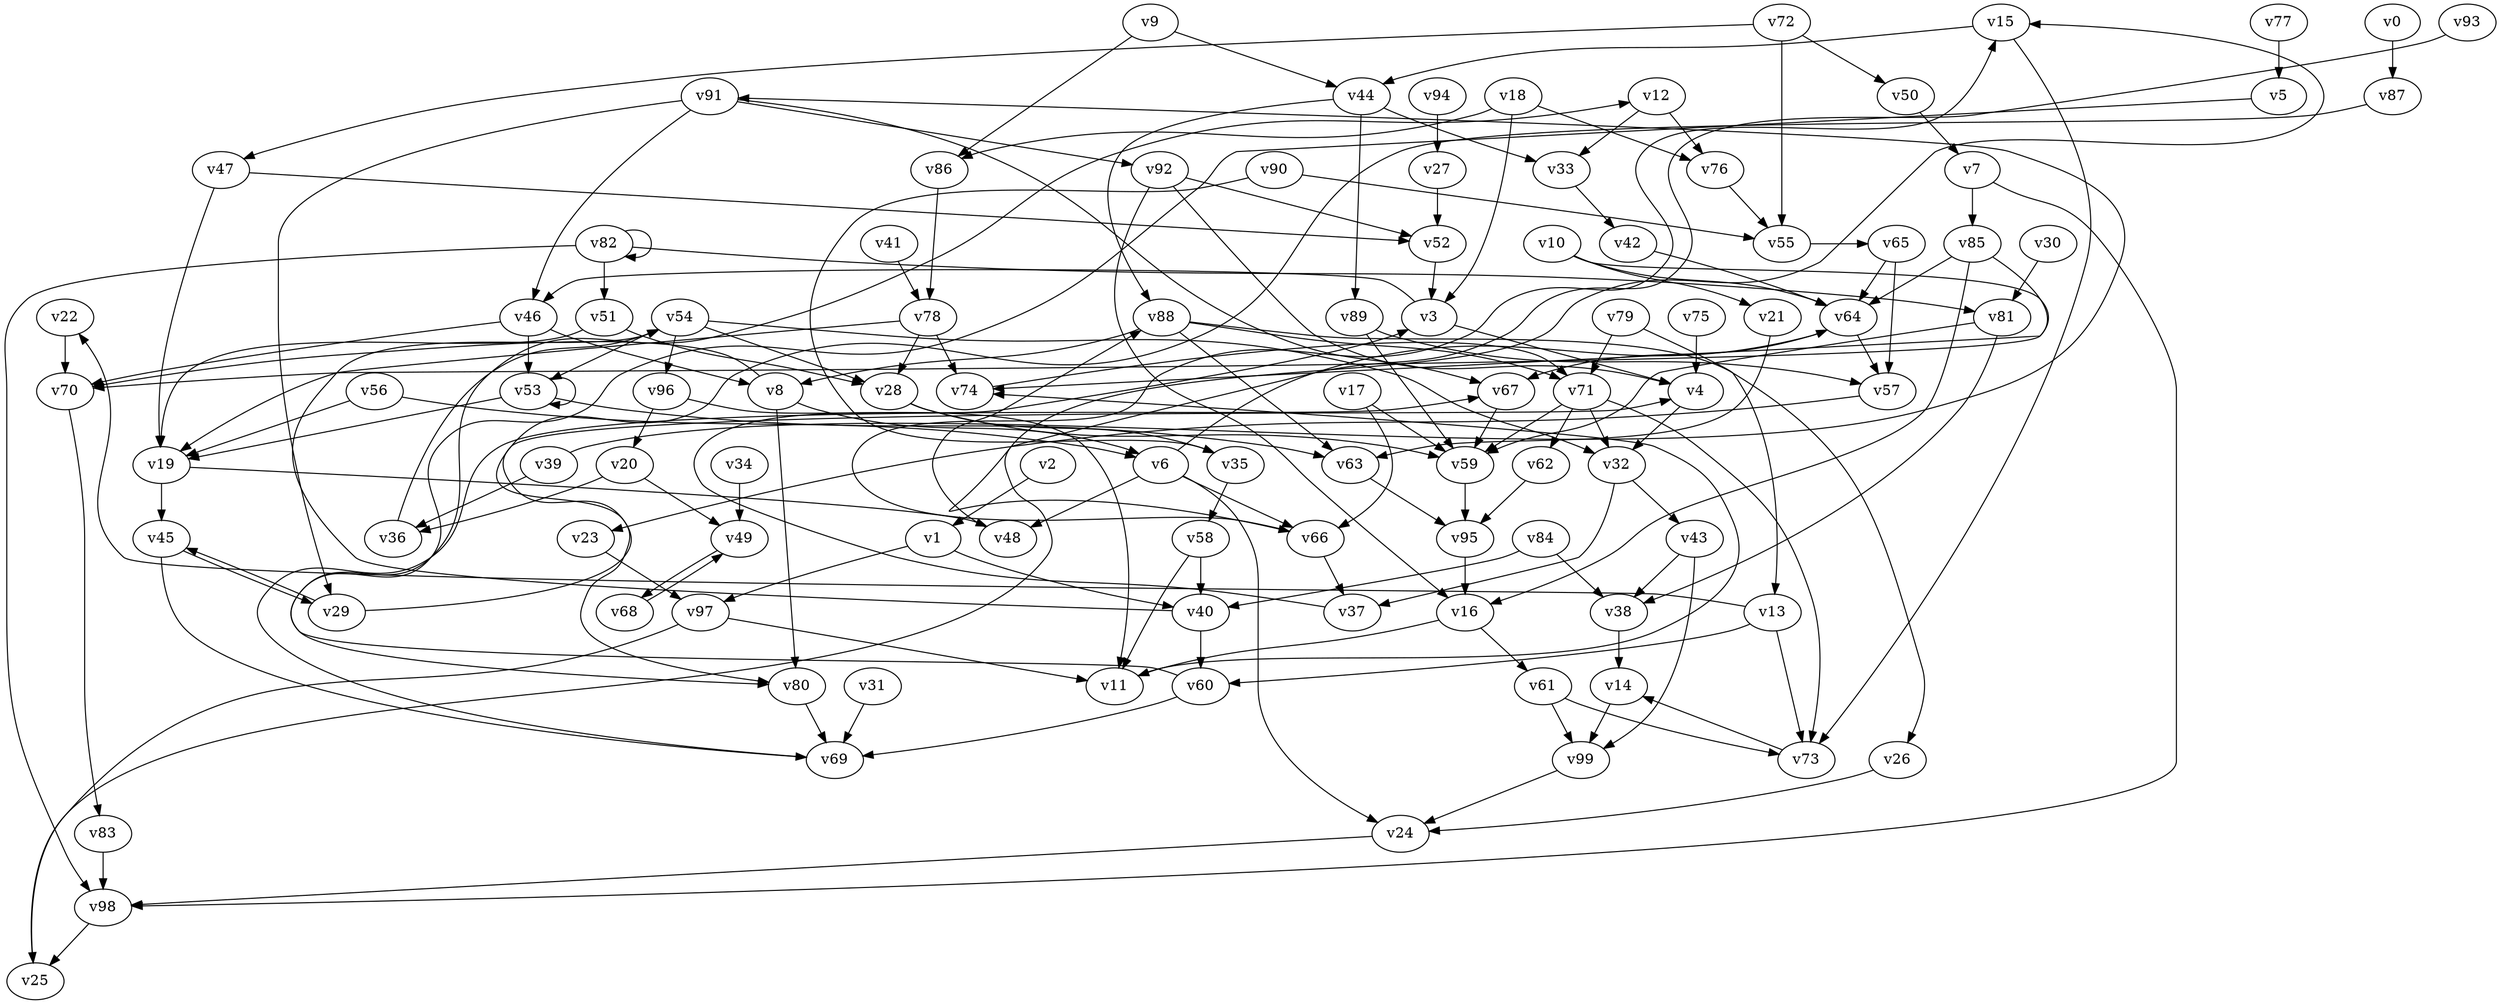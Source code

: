 // Benchmark game 137 - 100 vertices
// time_bound: 26
// targets: v3
digraph G {
    v0 [name="v0", player=0];
    v1 [name="v1", player=1];
    v2 [name="v2", player=0];
    v3 [name="v3", player=0, target=1];
    v4 [name="v4", player=1];
    v5 [name="v5", player=0];
    v6 [name="v6", player=1];
    v7 [name="v7", player=0];
    v8 [name="v8", player=1];
    v9 [name="v9", player=0];
    v10 [name="v10", player=1];
    v11 [name="v11", player=1];
    v12 [name="v12", player=0];
    v13 [name="v13", player=0];
    v14 [name="v14", player=1];
    v15 [name="v15", player=0];
    v16 [name="v16", player=0];
    v17 [name="v17", player=0];
    v18 [name="v18", player=0];
    v19 [name="v19", player=1];
    v20 [name="v20", player=0];
    v21 [name="v21", player=1];
    v22 [name="v22", player=1];
    v23 [name="v23", player=1];
    v24 [name="v24", player=1];
    v25 [name="v25", player=0];
    v26 [name="v26", player=0];
    v27 [name="v27", player=1];
    v28 [name="v28", player=1];
    v29 [name="v29", player=1];
    v30 [name="v30", player=1];
    v31 [name="v31", player=1];
    v32 [name="v32", player=1];
    v33 [name="v33", player=0];
    v34 [name="v34", player=0];
    v35 [name="v35", player=0];
    v36 [name="v36", player=0];
    v37 [name="v37", player=1];
    v38 [name="v38", player=0];
    v39 [name="v39", player=1];
    v40 [name="v40", player=0];
    v41 [name="v41", player=0];
    v42 [name="v42", player=1];
    v43 [name="v43", player=1];
    v44 [name="v44", player=1];
    v45 [name="v45", player=1];
    v46 [name="v46", player=1];
    v47 [name="v47", player=0];
    v48 [name="v48", player=1];
    v49 [name="v49", player=0];
    v50 [name="v50", player=0];
    v51 [name="v51", player=1];
    v52 [name="v52", player=1];
    v53 [name="v53", player=0];
    v54 [name="v54", player=1];
    v55 [name="v55", player=1];
    v56 [name="v56", player=1];
    v57 [name="v57", player=1];
    v58 [name="v58", player=1];
    v59 [name="v59", player=0];
    v60 [name="v60", player=0];
    v61 [name="v61", player=1];
    v62 [name="v62", player=1];
    v63 [name="v63", player=1];
    v64 [name="v64", player=0];
    v65 [name="v65", player=0];
    v66 [name="v66", player=0];
    v67 [name="v67", player=1];
    v68 [name="v68", player=0];
    v69 [name="v69", player=0];
    v70 [name="v70", player=1];
    v71 [name="v71", player=1];
    v72 [name="v72", player=1];
    v73 [name="v73", player=1];
    v74 [name="v74", player=0];
    v75 [name="v75", player=0];
    v76 [name="v76", player=0];
    v77 [name="v77", player=1];
    v78 [name="v78", player=0];
    v79 [name="v79", player=0];
    v80 [name="v80", player=1];
    v81 [name="v81", player=1];
    v82 [name="v82", player=0];
    v83 [name="v83", player=0];
    v84 [name="v84", player=1];
    v85 [name="v85", player=1];
    v86 [name="v86", player=1];
    v87 [name="v87", player=1];
    v88 [name="v88", player=0];
    v89 [name="v89", player=0];
    v90 [name="v90", player=1];
    v91 [name="v91", player=0];
    v92 [name="v92", player=1];
    v93 [name="v93", player=0];
    v94 [name="v94", player=0];
    v95 [name="v95", player=1];
    v96 [name="v96", player=1];
    v97 [name="v97", player=1];
    v98 [name="v98", player=1];
    v99 [name="v99", player=0];

    v0 -> v87;
    v1 -> v97;
    v2 -> v1;
    v3 -> v46 [constraint="t < 8"];
    v4 -> v32;
    v5 -> v80 [constraint="t mod 5 == 3"];
    v6 -> v64 [constraint="t < 15"];
    v7 -> v85;
    v8 -> v70 [constraint="t mod 4 == 2"];
    v9 -> v44;
    v10 -> v74 [constraint="t mod 3 == 1"];
    v11 -> v74 [constraint="t mod 2 == 1"];
    v12 -> v33;
    v13 -> v22 [constraint="t mod 3 == 0"];
    v14 -> v99;
    v15 -> v44;
    v16 -> v61;
    v17 -> v66;
    v18 -> v76;
    v19 -> v48 [constraint="t < 6"];
    v20 -> v49;
    v21 -> v63 [constraint="t >= 4"];
    v22 -> v70;
    v23 -> v97;
    v24 -> v98;
    v25 -> v15 [constraint="t < 11"];
    v26 -> v24;
    v27 -> v52;
    v28 -> v35;
    v29 -> v4 [constraint="t < 15"];
    v30 -> v81;
    v31 -> v69;
    v32 -> v43;
    v33 -> v42;
    v34 -> v49;
    v35 -> v58;
    v36 -> v54;
    v37 -> v3 [constraint="t >= 1"];
    v38 -> v14;
    v39 -> v91 [constraint="t < 13"];
    v40 -> v54 [constraint="t < 12"];
    v41 -> v78;
    v42 -> v64;
    v43 -> v38;
    v44 -> v88;
    v45 -> v69;
    v46 -> v8;
    v47 -> v52;
    v48 -> v88 [constraint="t mod 5 == 1"];
    v49 -> v68;
    v50 -> v7;
    v51 -> v28;
    v52 -> v3;
    v53 -> v53 [constraint="t >= 2"];
    v54 -> v28;
    v55 -> v65 [constraint="t < 8"];
    v56 -> v19;
    v57 -> v23 [constraint="t >= 4"];
    v58 -> v40;
    v59 -> v95;
    v60 -> v12 [constraint="t >= 3"];
    v61 -> v73;
    v62 -> v95;
    v63 -> v95;
    v64 -> v57;
    v65 -> v64;
    v66 -> v15 [constraint="t < 12"];
    v67 -> v59;
    v68 -> v49 [constraint="t mod 4 == 1"];
    v69 -> v67 [constraint="t < 7"];
    v70 -> v83;
    v71 -> v59;
    v72 -> v50;
    v73 -> v14 [constraint="t mod 2 == 0"];
    v74 -> v71 [constraint="t mod 4 == 2"];
    v75 -> v4;
    v76 -> v55;
    v77 -> v5;
    v78 -> v28;
    v79 -> v71;
    v80 -> v69;
    v81 -> v59 [constraint="t mod 3 == 1"];
    v82 -> v82;
    v83 -> v98;
    v84 -> v40;
    v85 -> v70 [constraint="t >= 3"];
    v86 -> v78;
    v87 -> v80 [constraint="t mod 3 == 2"];
    v88 -> v63;
    v89 -> v59;
    v90 -> v55;
    v91 -> v29;
    v92 -> v52;
    v93 -> v66 [constraint="t < 15"];
    v94 -> v27;
    v95 -> v16;
    v96 -> v11;
    v97 -> v25;
    v98 -> v25;
    v99 -> v24;
    v84 -> v38;
    v6 -> v66;
    v12 -> v76;
    v81 -> v38;
    v39 -> v36;
    v71 -> v73;
    v7 -> v98;
    v18 -> v3;
    v66 -> v37;
    v17 -> v59;
    v29 -> v45;
    v78 -> v74;
    v13 -> v73;
    v16 -> v11;
    v40 -> v60;
    v85 -> v64;
    v54 -> v32;
    v90 -> v35;
    v91 -> v67;
    v96 -> v20;
    v72 -> v55;
    v10 -> v21;
    v1 -> v40;
    v18 -> v86;
    v65 -> v57;
    v3 -> v4;
    v15 -> v73;
    v6 -> v48;
    v20 -> v36;
    v54 -> v96;
    v47 -> v19;
    v8 -> v80;
    v85 -> v16;
    v19 -> v45;
    v51 -> v19;
    v32 -> v37;
    v28 -> v59;
    v53 -> v19;
    v78 -> v19;
    v92 -> v4;
    v54 -> v53;
    v44 -> v33;
    v46 -> v53;
    v82 -> v81;
    v53 -> v63;
    v6 -> v24;
    v56 -> v6;
    v8 -> v6;
    v72 -> v47;
    v91 -> v46;
    v61 -> v99;
    v45 -> v29;
    v64 -> v67;
    v92 -> v16;
    v43 -> v99;
    v89 -> v57;
    v71 -> v32;
    v88 -> v26;
    v58 -> v11;
    v13 -> v60;
    v82 -> v98;
    v9 -> v86;
    v88 -> v71;
    v44 -> v89;
    v82 -> v51;
    v79 -> v13;
    v88 -> v8;
    v91 -> v92;
    v60 -> v69;
    v10 -> v64;
    v71 -> v62;
    v97 -> v11;
    v46 -> v70;
}
